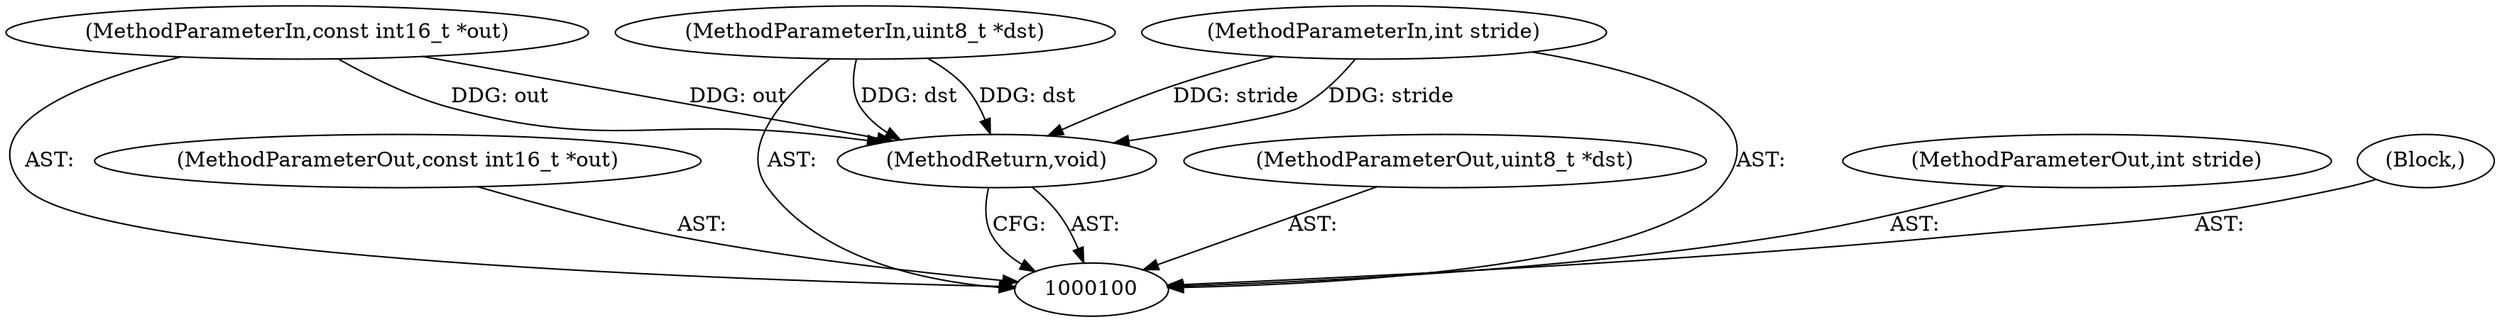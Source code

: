digraph "0_Android_5a9753fca56f0eeb9f61e342b2fccffc364f9426_77" {
"1000101" [label="(MethodParameterIn,const int16_t *out)"];
"1000111" [label="(MethodParameterOut,const int16_t *out)"];
"1000105" [label="(MethodReturn,void)"];
"1000102" [label="(MethodParameterIn,uint8_t *dst)"];
"1000112" [label="(MethodParameterOut,uint8_t *dst)"];
"1000103" [label="(MethodParameterIn,int stride)"];
"1000113" [label="(MethodParameterOut,int stride)"];
"1000104" [label="(Block,)"];
"1000101" -> "1000100"  [label="AST: "];
"1000101" -> "1000105"  [label="DDG: out"];
"1000111" -> "1000100"  [label="AST: "];
"1000105" -> "1000100"  [label="AST: "];
"1000105" -> "1000100"  [label="CFG: "];
"1000103" -> "1000105"  [label="DDG: stride"];
"1000102" -> "1000105"  [label="DDG: dst"];
"1000101" -> "1000105"  [label="DDG: out"];
"1000102" -> "1000100"  [label="AST: "];
"1000102" -> "1000105"  [label="DDG: dst"];
"1000112" -> "1000100"  [label="AST: "];
"1000103" -> "1000100"  [label="AST: "];
"1000103" -> "1000105"  [label="DDG: stride"];
"1000113" -> "1000100"  [label="AST: "];
"1000104" -> "1000100"  [label="AST: "];
}
